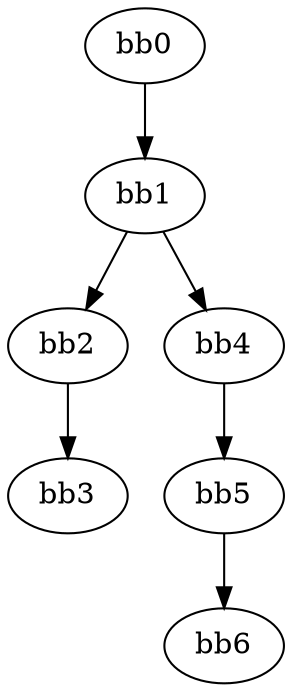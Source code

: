digraph cfg {
v0 [label = "bb0"];
v1 [label = "bb1"];
v2 [label = "bb2"];
v3 [label = "bb3"];
v4 [label = "bb4"];
v5 [label = "bb5"];
v6 [label = "bb6"];
v0 -> v1;
v1 -> v2;
v1 -> v4;
v2 -> v3;
v4 -> v5;
v5 -> v6;
}
